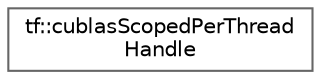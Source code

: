 digraph "类继承关系图"
{
 // LATEX_PDF_SIZE
  bgcolor="transparent";
  edge [fontname=Helvetica,fontsize=10,labelfontname=Helvetica,labelfontsize=10];
  node [fontname=Helvetica,fontsize=10,shape=box,height=0.2,width=0.4];
  rankdir="LR";
  Node0 [id="Node000000",label="tf::cublasScopedPerThread\lHandle",height=0.2,width=0.4,color="grey40", fillcolor="white", style="filled",URL="$classtf_1_1cublas_scoped_per_thread_handle.html",tooltip="class to provide RAII-styled guard of cublas handle acquisition"];
}
